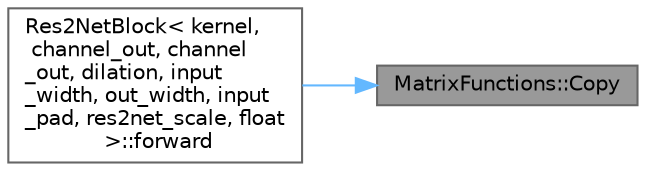 digraph "MatrixFunctions::Copy"
{
 // LATEX_PDF_SIZE
  bgcolor="transparent";
  edge [fontname=Helvetica,fontsize=10,labelfontname=Helvetica,labelfontsize=10];
  node [fontname=Helvetica,fontsize=10,shape=box,height=0.2,width=0.4];
  rankdir="RL";
  Node1 [id="Node000001",label="MatrixFunctions::Copy",height=0.2,width=0.4,color="gray40", fillcolor="grey60", style="filled", fontcolor="black",tooltip="Deep Copy where."];
  Node1 -> Node2 [id="edge1_Node000001_Node000002",dir="back",color="steelblue1",style="solid",tooltip=" "];
  Node2 [id="Node000002",label="Res2NetBlock\< kernel,\l channel_out, channel\l_out, dilation, input\l_width, out_width, input\l_pad, res2net_scale, float\l \>::forward",height=0.2,width=0.4,color="grey40", fillcolor="white", style="filled",URL="$class_res2_net_block.html#a58138e84068dba43c8fb9e6d717333fc",tooltip=" "];
}

